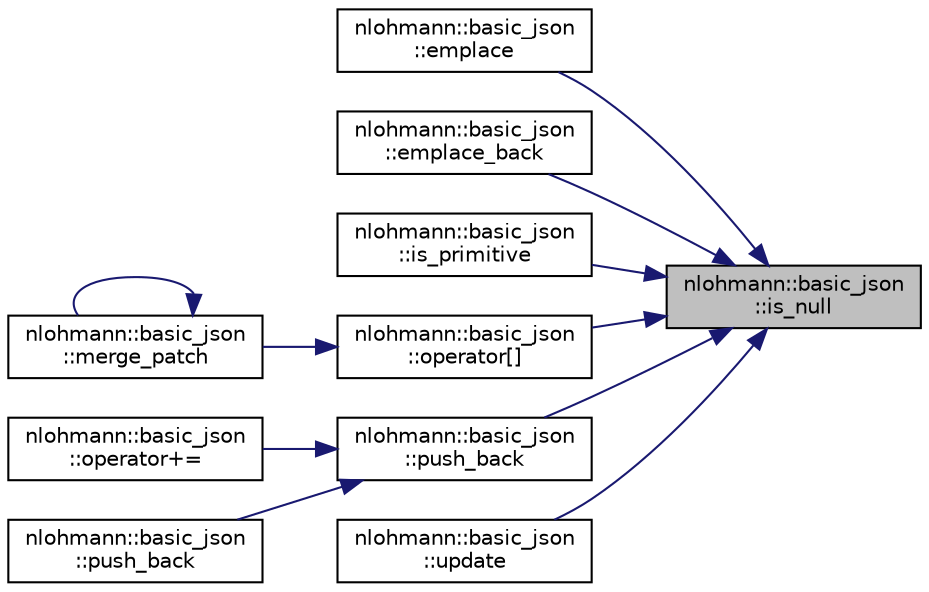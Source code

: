 digraph "nlohmann::basic_json::is_null"
{
 // LATEX_PDF_SIZE
  edge [fontname="Helvetica",fontsize="10",labelfontname="Helvetica",labelfontsize="10"];
  node [fontname="Helvetica",fontsize="10",shape=record];
  rankdir="RL";
  Node1 [label="nlohmann::basic_json\l::is_null",height=0.2,width=0.4,color="black", fillcolor="grey75", style="filled", fontcolor="black",tooltip="return whether value is null"];
  Node1 -> Node2 [dir="back",color="midnightblue",fontsize="10",style="solid"];
  Node2 [label="nlohmann::basic_json\l::emplace",height=0.2,width=0.4,color="black", fillcolor="white", style="filled",URL="$classnlohmann_1_1basic__json.html#ae3866ccade11e7b73902169714363f21",tooltip="add an object to an object if key does not exist"];
  Node1 -> Node3 [dir="back",color="midnightblue",fontsize="10",style="solid"];
  Node3 [label="nlohmann::basic_json\l::emplace_back",height=0.2,width=0.4,color="black", fillcolor="white", style="filled",URL="$classnlohmann_1_1basic__json.html#a58837bac1c40038dcb07f437a02735da",tooltip="add an object to an array"];
  Node1 -> Node4 [dir="back",color="midnightblue",fontsize="10",style="solid"];
  Node4 [label="nlohmann::basic_json\l::is_primitive",height=0.2,width=0.4,color="black", fillcolor="white", style="filled",URL="$classnlohmann_1_1basic__json.html#a422885c85f603a13c36f8d0ac5d9f278",tooltip="return whether type is primitive"];
  Node1 -> Node5 [dir="back",color="midnightblue",fontsize="10",style="solid"];
  Node5 [label="nlohmann::basic_json\l::operator[]",height=0.2,width=0.4,color="black", fillcolor="white", style="filled",URL="$classnlohmann_1_1basic__json.html#a05c86efa156004b090258c1469eab3fd",tooltip="access specified array element"];
  Node5 -> Node6 [dir="back",color="midnightblue",fontsize="10",style="solid"];
  Node6 [label="nlohmann::basic_json\l::merge_patch",height=0.2,width=0.4,color="black", fillcolor="white", style="filled",URL="$classnlohmann_1_1basic__json.html#ab68414151f2f3347a71c7a9984f1d72d",tooltip="applies a JSON Merge Patch"];
  Node6 -> Node6 [dir="back",color="midnightblue",fontsize="10",style="solid"];
  Node1 -> Node7 [dir="back",color="midnightblue",fontsize="10",style="solid"];
  Node7 [label="nlohmann::basic_json\l::push_back",height=0.2,width=0.4,color="black", fillcolor="white", style="filled",URL="$classnlohmann_1_1basic__json.html#a887cd40d16a12596c24cd42c66107ac6",tooltip="add an object to an array"];
  Node7 -> Node8 [dir="back",color="midnightblue",fontsize="10",style="solid"];
  Node8 [label="nlohmann::basic_json\l::operator+=",height=0.2,width=0.4,color="black", fillcolor="white", style="filled",URL="$classnlohmann_1_1basic__json.html#afe3c79845dc1dd2243724558859d7e4b",tooltip="add an object to an array"];
  Node7 -> Node9 [dir="back",color="midnightblue",fontsize="10",style="solid"];
  Node9 [label="nlohmann::basic_json\l::push_back",height=0.2,width=0.4,color="black", fillcolor="white", style="filled",URL="$classnlohmann_1_1basic__json.html#a4f811ef36976a82a8e29cb1ae7c40152",tooltip="add an object to an object"];
  Node1 -> Node10 [dir="back",color="midnightblue",fontsize="10",style="solid"];
  Node10 [label="nlohmann::basic_json\l::update",height=0.2,width=0.4,color="black", fillcolor="white", style="filled",URL="$classnlohmann_1_1basic__json.html#a6c02637be3d8bd730a14082cc05f7a85",tooltip="updates a JSON object from another object, overwriting existing keys"];
}
